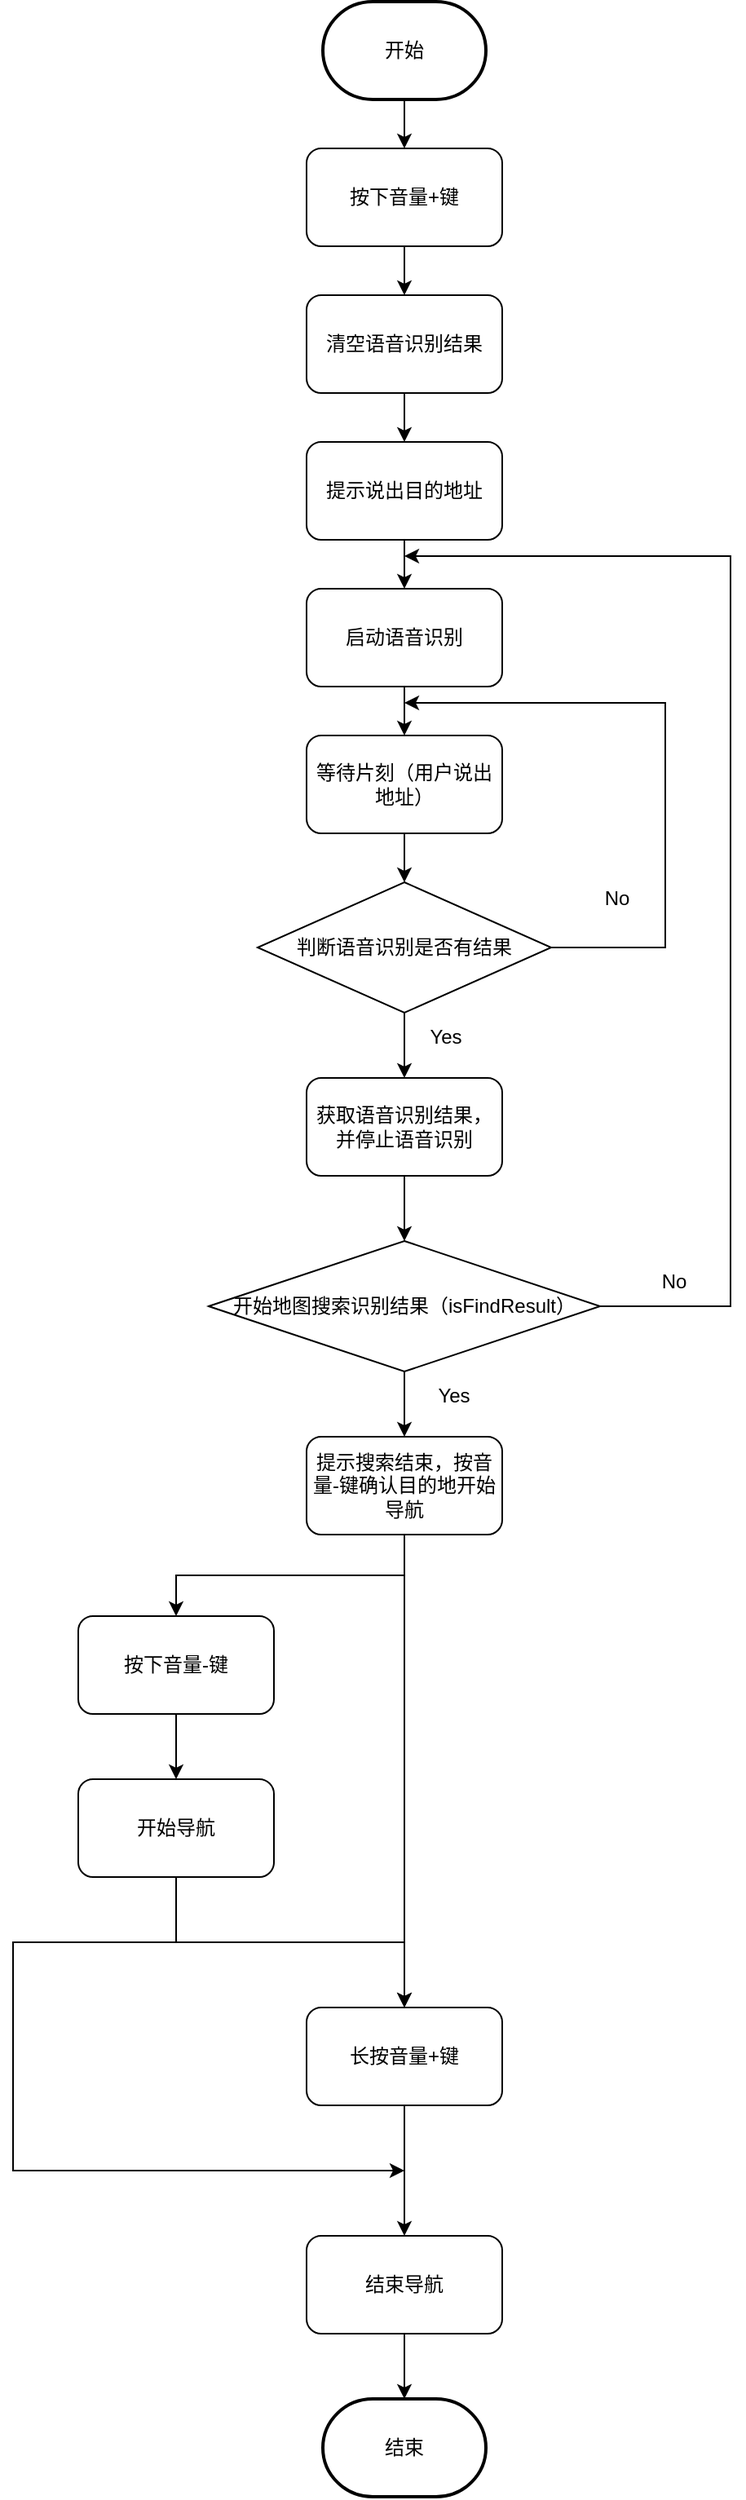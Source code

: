 <mxfile version="21.1.7" type="github">
  <diagram name="第 1 页" id="7jqmMN89N1RGDzaIRRP7">
    <mxGraphModel dx="2017" dy="2293" grid="1" gridSize="10" guides="1" tooltips="1" connect="1" arrows="1" fold="1" page="1" pageScale="1" pageWidth="827" pageHeight="1169" math="0" shadow="0">
      <root>
        <mxCell id="0" />
        <mxCell id="1" parent="0" />
        <mxCell id="3gdSS322Ge-Zu6Hdlfyi-32" value="" style="edgeStyle=orthogonalEdgeStyle;rounded=0;orthogonalLoop=1;jettySize=auto;html=1;" edge="1" parent="1" source="3gdSS322Ge-Zu6Hdlfyi-1" target="3gdSS322Ge-Zu6Hdlfyi-30">
          <mxGeometry relative="1" as="geometry" />
        </mxCell>
        <mxCell id="3gdSS322Ge-Zu6Hdlfyi-1" value="开始" style="strokeWidth=2;html=1;shape=mxgraph.flowchart.terminator;whiteSpace=wrap;" vertex="1" parent="1">
          <mxGeometry x="270" y="-70" width="100" height="60" as="geometry" />
        </mxCell>
        <mxCell id="3gdSS322Ge-Zu6Hdlfyi-2" value="结束" style="strokeWidth=2;html=1;shape=mxgraph.flowchart.terminator;whiteSpace=wrap;" vertex="1" parent="1">
          <mxGeometry x="270" y="1400" width="100" height="60" as="geometry" />
        </mxCell>
        <mxCell id="3gdSS322Ge-Zu6Hdlfyi-21" value="" style="edgeStyle=orthogonalEdgeStyle;rounded=0;orthogonalLoop=1;jettySize=auto;html=1;" edge="1" parent="1" source="3gdSS322Ge-Zu6Hdlfyi-3" target="3gdSS322Ge-Zu6Hdlfyi-4">
          <mxGeometry relative="1" as="geometry" />
        </mxCell>
        <mxCell id="3gdSS322Ge-Zu6Hdlfyi-3" value="清空语音识别结果" style="rounded=1;whiteSpace=wrap;html=1;" vertex="1" parent="1">
          <mxGeometry x="260" y="110" width="120" height="60" as="geometry" />
        </mxCell>
        <mxCell id="3gdSS322Ge-Zu6Hdlfyi-8" value="" style="edgeStyle=orthogonalEdgeStyle;rounded=0;orthogonalLoop=1;jettySize=auto;html=1;" edge="1" parent="1" source="3gdSS322Ge-Zu6Hdlfyi-4" target="3gdSS322Ge-Zu6Hdlfyi-5">
          <mxGeometry relative="1" as="geometry" />
        </mxCell>
        <mxCell id="3gdSS322Ge-Zu6Hdlfyi-4" value="提示说出目的地址" style="rounded=1;whiteSpace=wrap;html=1;" vertex="1" parent="1">
          <mxGeometry x="260" y="200" width="120" height="60" as="geometry" />
        </mxCell>
        <mxCell id="3gdSS322Ge-Zu6Hdlfyi-9" value="" style="edgeStyle=orthogonalEdgeStyle;rounded=0;orthogonalLoop=1;jettySize=auto;html=1;" edge="1" parent="1" source="3gdSS322Ge-Zu6Hdlfyi-5" target="3gdSS322Ge-Zu6Hdlfyi-6">
          <mxGeometry relative="1" as="geometry" />
        </mxCell>
        <mxCell id="3gdSS322Ge-Zu6Hdlfyi-5" value="启动语音识别" style="rounded=1;whiteSpace=wrap;html=1;" vertex="1" parent="1">
          <mxGeometry x="260" y="290" width="120" height="60" as="geometry" />
        </mxCell>
        <mxCell id="3gdSS322Ge-Zu6Hdlfyi-10" value="" style="edgeStyle=orthogonalEdgeStyle;rounded=0;orthogonalLoop=1;jettySize=auto;html=1;" edge="1" parent="1" source="3gdSS322Ge-Zu6Hdlfyi-6" target="3gdSS322Ge-Zu6Hdlfyi-7">
          <mxGeometry relative="1" as="geometry" />
        </mxCell>
        <mxCell id="3gdSS322Ge-Zu6Hdlfyi-6" value="等待片刻（用户说出地址）" style="rounded=1;whiteSpace=wrap;html=1;" vertex="1" parent="1">
          <mxGeometry x="260" y="380" width="120" height="60" as="geometry" />
        </mxCell>
        <mxCell id="3gdSS322Ge-Zu6Hdlfyi-11" style="edgeStyle=orthogonalEdgeStyle;rounded=0;orthogonalLoop=1;jettySize=auto;html=1;" edge="1" parent="1" source="3gdSS322Ge-Zu6Hdlfyi-7">
          <mxGeometry relative="1" as="geometry">
            <mxPoint x="320" y="360" as="targetPoint" />
            <Array as="points">
              <mxPoint x="480" y="510" />
              <mxPoint x="480" y="360" />
            </Array>
          </mxGeometry>
        </mxCell>
        <mxCell id="3gdSS322Ge-Zu6Hdlfyi-15" value="" style="edgeStyle=orthogonalEdgeStyle;rounded=0;orthogonalLoop=1;jettySize=auto;html=1;" edge="1" parent="1" source="3gdSS322Ge-Zu6Hdlfyi-7" target="3gdSS322Ge-Zu6Hdlfyi-14">
          <mxGeometry relative="1" as="geometry" />
        </mxCell>
        <mxCell id="3gdSS322Ge-Zu6Hdlfyi-7" value="判断语音识别是否有结果" style="rhombus;whiteSpace=wrap;html=1;" vertex="1" parent="1">
          <mxGeometry x="230" y="470" width="180" height="80" as="geometry" />
        </mxCell>
        <mxCell id="3gdSS322Ge-Zu6Hdlfyi-12" value="No" style="text;html=1;align=center;verticalAlign=middle;resizable=0;points=[];autosize=1;strokeColor=none;fillColor=none;" vertex="1" parent="1">
          <mxGeometry x="430" y="465" width="40" height="30" as="geometry" />
        </mxCell>
        <mxCell id="3gdSS322Ge-Zu6Hdlfyi-18" value="" style="edgeStyle=orthogonalEdgeStyle;rounded=0;orthogonalLoop=1;jettySize=auto;html=1;" edge="1" parent="1" source="3gdSS322Ge-Zu6Hdlfyi-14">
          <mxGeometry relative="1" as="geometry">
            <mxPoint x="320" y="690" as="targetPoint" />
          </mxGeometry>
        </mxCell>
        <mxCell id="3gdSS322Ge-Zu6Hdlfyi-14" value="获取语音识别结果，并停止语音识别" style="rounded=1;whiteSpace=wrap;html=1;" vertex="1" parent="1">
          <mxGeometry x="260" y="590" width="120" height="60" as="geometry" />
        </mxCell>
        <mxCell id="3gdSS322Ge-Zu6Hdlfyi-16" value="Yes" style="text;html=1;align=center;verticalAlign=middle;resizable=0;points=[];autosize=1;strokeColor=none;fillColor=none;" vertex="1" parent="1">
          <mxGeometry x="325" y="550" width="40" height="30" as="geometry" />
        </mxCell>
        <mxCell id="3gdSS322Ge-Zu6Hdlfyi-23" value="" style="edgeStyle=orthogonalEdgeStyle;rounded=0;orthogonalLoop=1;jettySize=auto;html=1;" edge="1" parent="1" source="3gdSS322Ge-Zu6Hdlfyi-19" target="3gdSS322Ge-Zu6Hdlfyi-20">
          <mxGeometry relative="1" as="geometry" />
        </mxCell>
        <mxCell id="3gdSS322Ge-Zu6Hdlfyi-25" style="edgeStyle=orthogonalEdgeStyle;rounded=0;orthogonalLoop=1;jettySize=auto;html=1;exitX=1;exitY=0.5;exitDx=0;exitDy=0;" edge="1" parent="1" source="3gdSS322Ge-Zu6Hdlfyi-19">
          <mxGeometry relative="1" as="geometry">
            <mxPoint x="320" y="270" as="targetPoint" />
            <Array as="points">
              <mxPoint x="520" y="730" />
              <mxPoint x="520" y="270" />
            </Array>
          </mxGeometry>
        </mxCell>
        <mxCell id="3gdSS322Ge-Zu6Hdlfyi-19" value="开始地图搜索识别结果（isFindResult&lt;span style=&quot;background-color: initial;&quot;&gt;）&lt;/span&gt;" style="rhombus;whiteSpace=wrap;html=1;" vertex="1" parent="1">
          <mxGeometry x="200" y="690" width="240" height="80" as="geometry" />
        </mxCell>
        <mxCell id="3gdSS322Ge-Zu6Hdlfyi-33" style="edgeStyle=orthogonalEdgeStyle;rounded=0;orthogonalLoop=1;jettySize=auto;html=1;entryX=0.5;entryY=0;entryDx=0;entryDy=0;exitX=0.5;exitY=1;exitDx=0;exitDy=0;" edge="1" parent="1" source="3gdSS322Ge-Zu6Hdlfyi-20" target="3gdSS322Ge-Zu6Hdlfyi-28">
          <mxGeometry relative="1" as="geometry" />
        </mxCell>
        <mxCell id="3gdSS322Ge-Zu6Hdlfyi-34" style="edgeStyle=orthogonalEdgeStyle;rounded=0;orthogonalLoop=1;jettySize=auto;html=1;entryX=0.5;entryY=0;entryDx=0;entryDy=0;exitX=0.5;exitY=1;exitDx=0;exitDy=0;" edge="1" parent="1" source="3gdSS322Ge-Zu6Hdlfyi-20" target="3gdSS322Ge-Zu6Hdlfyi-29">
          <mxGeometry relative="1" as="geometry" />
        </mxCell>
        <mxCell id="3gdSS322Ge-Zu6Hdlfyi-20" value="提示搜索结束，按音量-键确认目的地开始导航" style="rounded=1;whiteSpace=wrap;html=1;" vertex="1" parent="1">
          <mxGeometry x="260" y="810" width="120" height="60" as="geometry" />
        </mxCell>
        <mxCell id="3gdSS322Ge-Zu6Hdlfyi-26" value="No" style="text;html=1;align=center;verticalAlign=middle;resizable=0;points=[];autosize=1;strokeColor=none;fillColor=none;" vertex="1" parent="1">
          <mxGeometry x="465" y="700" width="40" height="30" as="geometry" />
        </mxCell>
        <mxCell id="3gdSS322Ge-Zu6Hdlfyi-27" value="Yes" style="text;html=1;align=center;verticalAlign=middle;resizable=0;points=[];autosize=1;strokeColor=none;fillColor=none;" vertex="1" parent="1">
          <mxGeometry x="330" y="770" width="40" height="30" as="geometry" />
        </mxCell>
        <mxCell id="3gdSS322Ge-Zu6Hdlfyi-37" value="" style="edgeStyle=orthogonalEdgeStyle;rounded=0;orthogonalLoop=1;jettySize=auto;html=1;" edge="1" parent="1" source="3gdSS322Ge-Zu6Hdlfyi-28" target="3gdSS322Ge-Zu6Hdlfyi-36">
          <mxGeometry relative="1" as="geometry" />
        </mxCell>
        <mxCell id="3gdSS322Ge-Zu6Hdlfyi-28" value="按下音量-键" style="rounded=1;whiteSpace=wrap;html=1;" vertex="1" parent="1">
          <mxGeometry x="120" y="920" width="120" height="60" as="geometry" />
        </mxCell>
        <mxCell id="3gdSS322Ge-Zu6Hdlfyi-48" value="" style="edgeStyle=orthogonalEdgeStyle;rounded=0;orthogonalLoop=1;jettySize=auto;html=1;" edge="1" parent="1" source="3gdSS322Ge-Zu6Hdlfyi-29" target="3gdSS322Ge-Zu6Hdlfyi-44">
          <mxGeometry relative="1" as="geometry" />
        </mxCell>
        <mxCell id="3gdSS322Ge-Zu6Hdlfyi-29" value="长按音量+键" style="rounded=1;whiteSpace=wrap;html=1;" vertex="1" parent="1">
          <mxGeometry x="260" y="1160" width="120" height="60" as="geometry" />
        </mxCell>
        <mxCell id="3gdSS322Ge-Zu6Hdlfyi-31" value="" style="edgeStyle=orthogonalEdgeStyle;rounded=0;orthogonalLoop=1;jettySize=auto;html=1;" edge="1" parent="1" source="3gdSS322Ge-Zu6Hdlfyi-30" target="3gdSS322Ge-Zu6Hdlfyi-3">
          <mxGeometry relative="1" as="geometry" />
        </mxCell>
        <mxCell id="3gdSS322Ge-Zu6Hdlfyi-30" value="按下音量+键" style="rounded=1;whiteSpace=wrap;html=1;" vertex="1" parent="1">
          <mxGeometry x="260" y="20" width="120" height="60" as="geometry" />
        </mxCell>
        <mxCell id="3gdSS322Ge-Zu6Hdlfyi-47" style="edgeStyle=orthogonalEdgeStyle;rounded=0;orthogonalLoop=1;jettySize=auto;html=1;exitX=0.5;exitY=1;exitDx=0;exitDy=0;entryX=0.5;entryY=0;entryDx=0;entryDy=0;" edge="1" parent="1" source="3gdSS322Ge-Zu6Hdlfyi-36" target="3gdSS322Ge-Zu6Hdlfyi-29">
          <mxGeometry relative="1" as="geometry" />
        </mxCell>
        <mxCell id="3gdSS322Ge-Zu6Hdlfyi-51" style="edgeStyle=orthogonalEdgeStyle;rounded=0;orthogonalLoop=1;jettySize=auto;html=1;exitX=0.5;exitY=1;exitDx=0;exitDy=0;" edge="1" parent="1" source="3gdSS322Ge-Zu6Hdlfyi-36">
          <mxGeometry relative="1" as="geometry">
            <mxPoint x="320" y="1260" as="targetPoint" />
            <Array as="points">
              <mxPoint x="180" y="1120" />
              <mxPoint x="80" y="1120" />
              <mxPoint x="80" y="1260" />
            </Array>
          </mxGeometry>
        </mxCell>
        <mxCell id="3gdSS322Ge-Zu6Hdlfyi-36" value="开始导航" style="rounded=1;whiteSpace=wrap;html=1;" vertex="1" parent="1">
          <mxGeometry x="120" y="1020" width="120" height="60" as="geometry" />
        </mxCell>
        <mxCell id="3gdSS322Ge-Zu6Hdlfyi-50" value="" style="edgeStyle=orthogonalEdgeStyle;rounded=0;orthogonalLoop=1;jettySize=auto;html=1;" edge="1" parent="1" source="3gdSS322Ge-Zu6Hdlfyi-44" target="3gdSS322Ge-Zu6Hdlfyi-2">
          <mxGeometry relative="1" as="geometry" />
        </mxCell>
        <mxCell id="3gdSS322Ge-Zu6Hdlfyi-44" value="结束导航" style="rounded=1;whiteSpace=wrap;html=1;" vertex="1" parent="1">
          <mxGeometry x="260" y="1300" width="120" height="60" as="geometry" />
        </mxCell>
      </root>
    </mxGraphModel>
  </diagram>
</mxfile>
